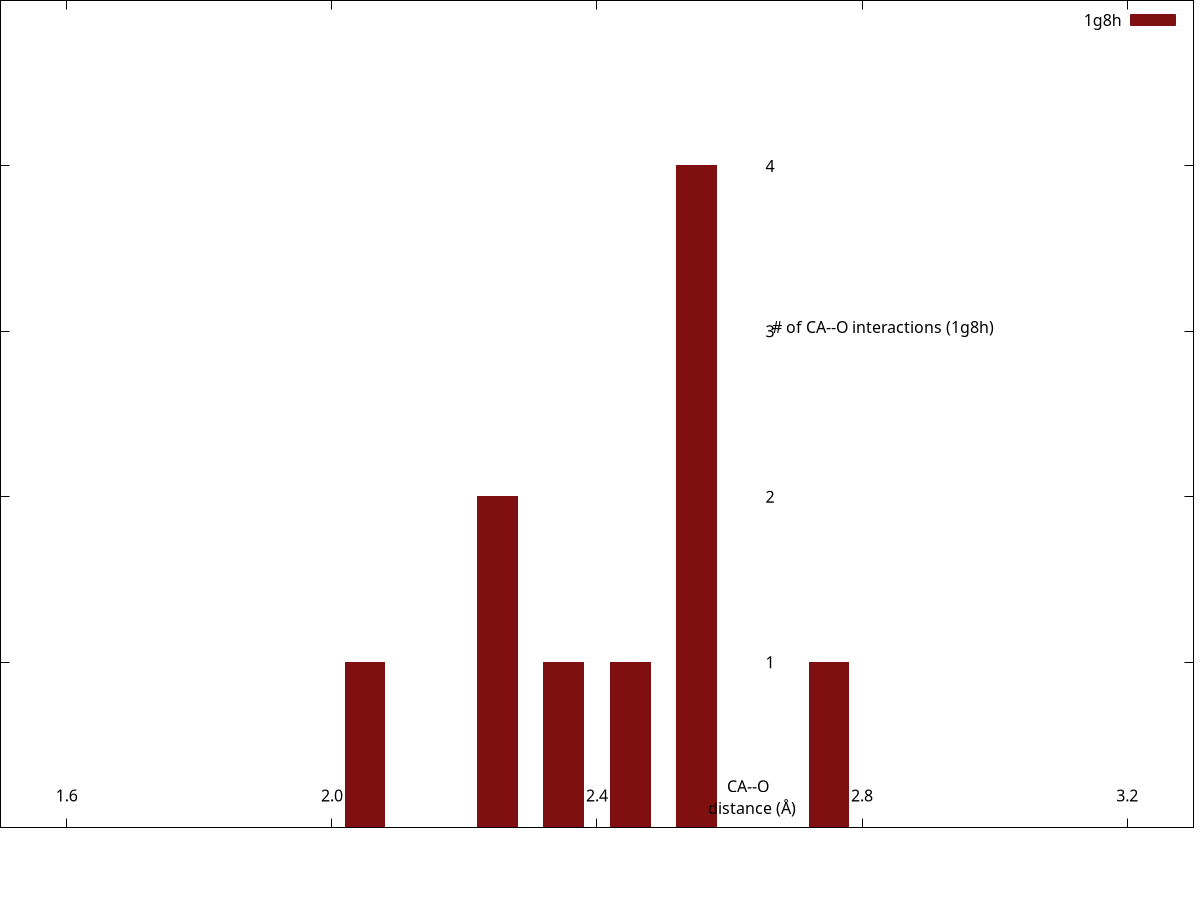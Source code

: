set encoding iso_8859_1
set terminal pngcairo transparent enhanced size 340, 160 font "Arial Bold,10"
set output "neighborhood_temp2/1g8h/CA--O.png"
set lmargin at screen 0.00
set bmargin at screen 0.08
set rmargin at screen 0.995
set tmargin at screen 1.00
set xrange [1.5:3.3]
set format x "%3.1f"
set xtics 1.6,0.4,3.2
set xtics offset 0,graph 0.065
set yrange [0:1012.8]
unset ytics
set y2range [0:5]
set y2tics 1,1,4
set y2tics offset -49,graph 0.00
set y2tics mirror
set view 80,45
set key top right
set boxwidth 0.06
set style fill solid 1.0
set xlabel "CA--O \n distance (\305)" offset 17,4.4
set y2label "# of CA--O interactions (1g8h)" offset -40,4 rotate by 0
plot "-" using ($1+0.05):2 with boxes lc rgb "#801010" axis x1y2 title "1g8h", \
     "neighborhood_temp2/csd_metal_distances/CA--O.csv" using ($1+0.025):2 with linespoints linewidth 2 pointtype 7 pointsize 0.2 lc rgb "#074a7e" title "CSD^{5}" axis x1y1
2	1
2.2	2
2.3	1
2.4	1
2.5	4
2.7	1
e
